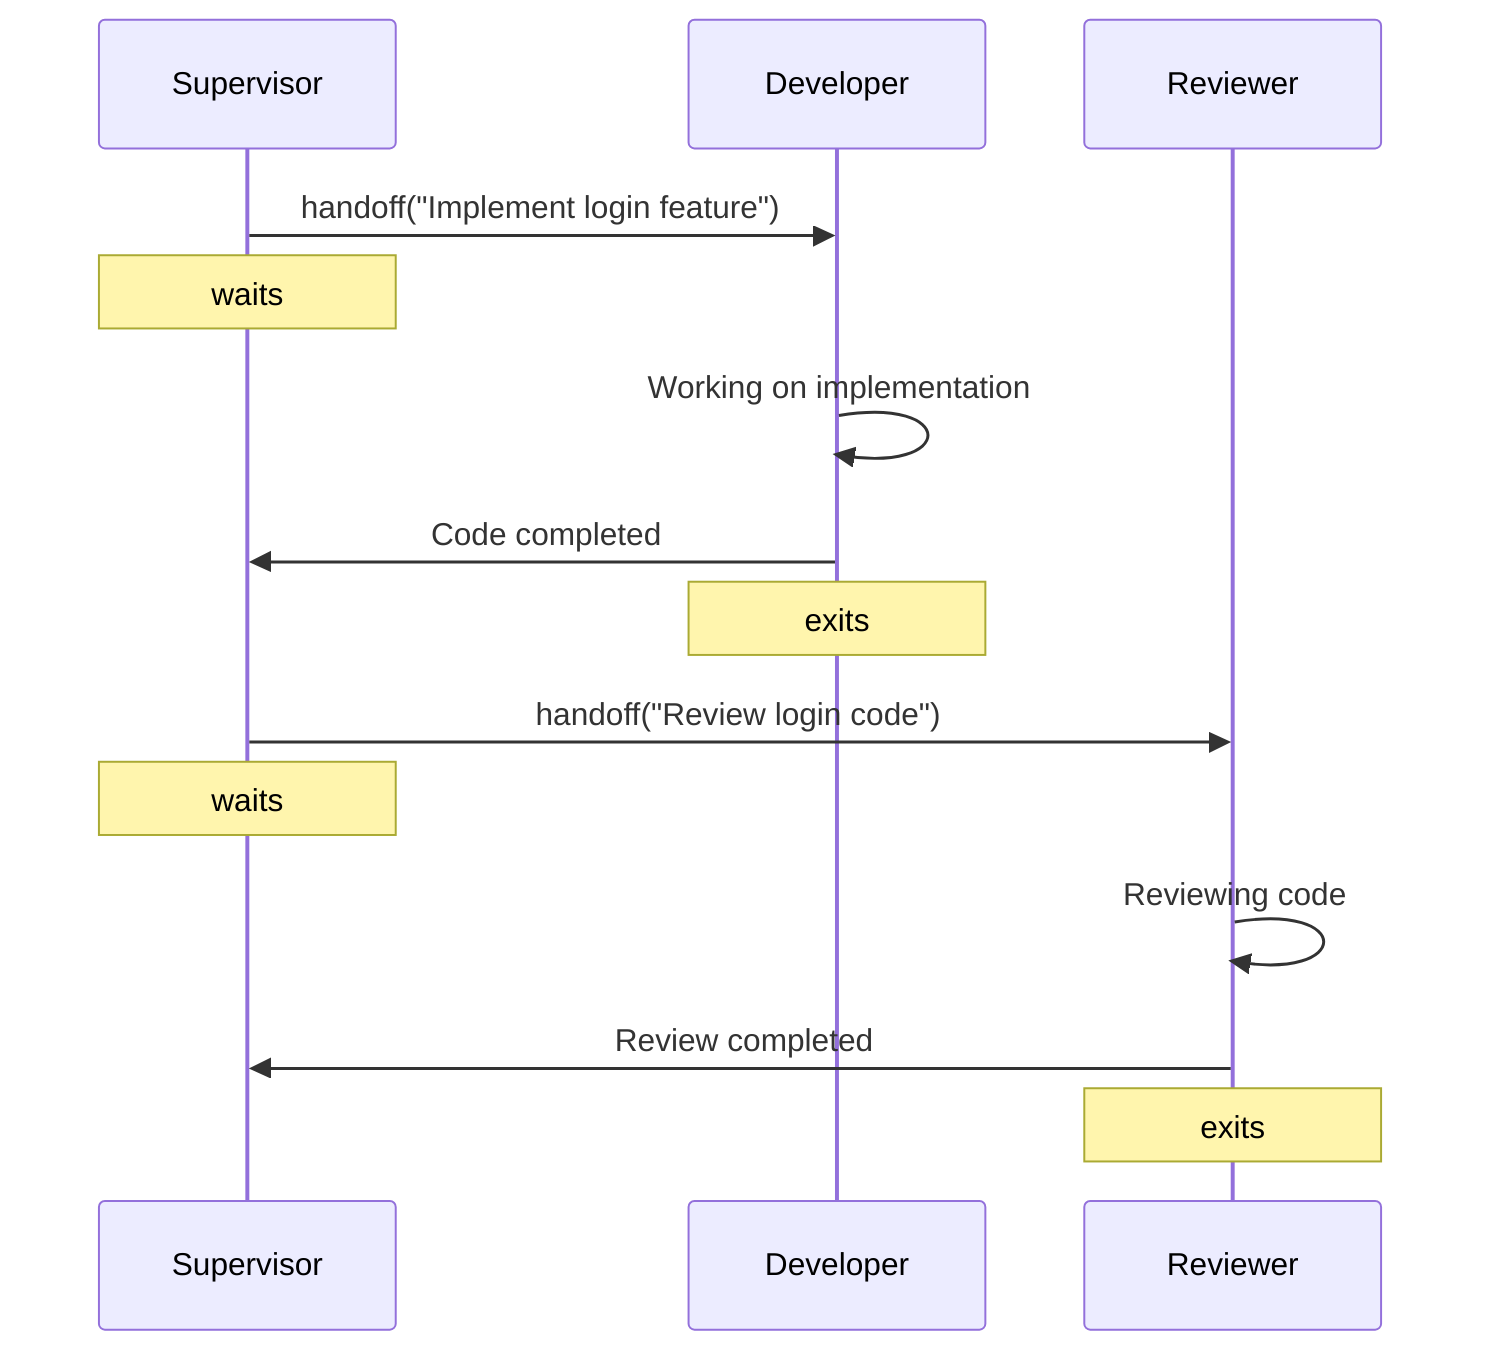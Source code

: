 sequenceDiagram
    participant S as Supervisor
    participant D as Developer
    participant R as Reviewer
    
    S->>D: handoff("Implement login feature")
    Note over S: waits
    D->>D: Working on implementation
    D->>S: Code completed
    Note over D: exits
    
    S->>R: handoff("Review login code")
    Note over S: waits
    R->>R: Reviewing code
    R->>S: Review completed
    Note over R: exits